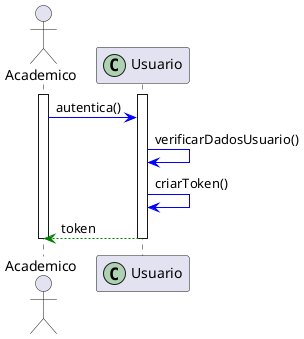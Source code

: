 @startuml autenticar
actor Academico

participant Usuario << (C,#ADD1B2) >>

activate Academico
activate Usuario

Academico -[#blue]> Usuario: autentica()

Usuario -[#blue]> Usuario: verificarDadosUsuario()
Usuario -[#blue]> Usuario: criarToken()

Usuario -[#green]-> Academico: token

deactivate Usuario
deactivate Academico
@enduml